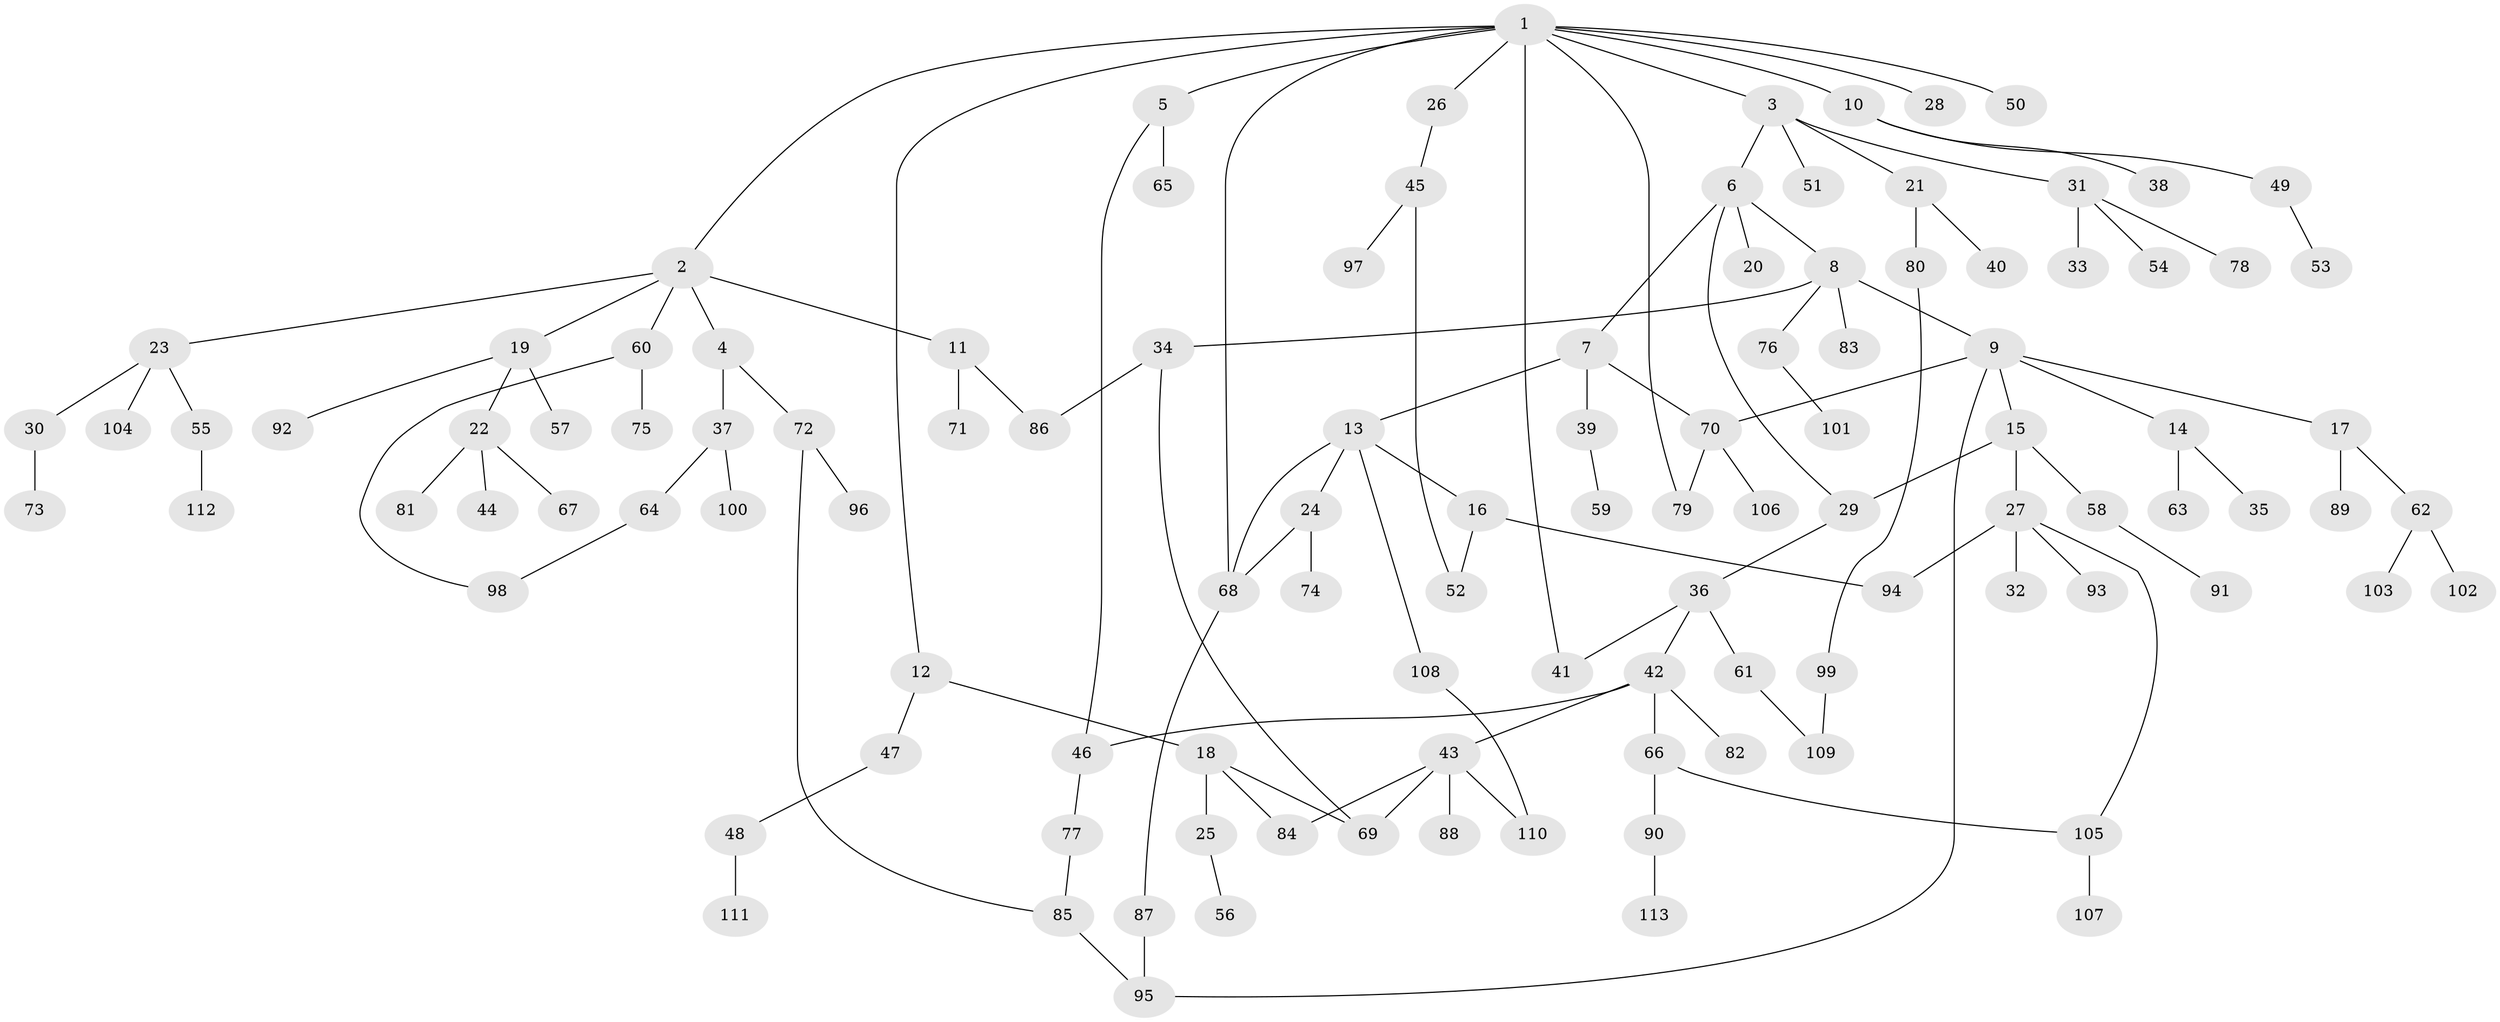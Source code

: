 // coarse degree distribution, {1: 0.5714285714285714, 2: 0.21428571428571427, 5: 0.05357142857142857, 4: 0.05357142857142857, 11: 0.017857142857142856, 23: 0.017857142857142856, 6: 0.017857142857142856, 3: 0.05357142857142857}
// Generated by graph-tools (version 1.1) at 2025/45/03/04/25 21:45:32]
// undirected, 113 vertices, 132 edges
graph export_dot {
graph [start="1"]
  node [color=gray90,style=filled];
  1;
  2;
  3;
  4;
  5;
  6;
  7;
  8;
  9;
  10;
  11;
  12;
  13;
  14;
  15;
  16;
  17;
  18;
  19;
  20;
  21;
  22;
  23;
  24;
  25;
  26;
  27;
  28;
  29;
  30;
  31;
  32;
  33;
  34;
  35;
  36;
  37;
  38;
  39;
  40;
  41;
  42;
  43;
  44;
  45;
  46;
  47;
  48;
  49;
  50;
  51;
  52;
  53;
  54;
  55;
  56;
  57;
  58;
  59;
  60;
  61;
  62;
  63;
  64;
  65;
  66;
  67;
  68;
  69;
  70;
  71;
  72;
  73;
  74;
  75;
  76;
  77;
  78;
  79;
  80;
  81;
  82;
  83;
  84;
  85;
  86;
  87;
  88;
  89;
  90;
  91;
  92;
  93;
  94;
  95;
  96;
  97;
  98;
  99;
  100;
  101;
  102;
  103;
  104;
  105;
  106;
  107;
  108;
  109;
  110;
  111;
  112;
  113;
  1 -- 2;
  1 -- 3;
  1 -- 5;
  1 -- 10;
  1 -- 12;
  1 -- 26;
  1 -- 28;
  1 -- 41;
  1 -- 50;
  1 -- 79;
  1 -- 68;
  2 -- 4;
  2 -- 11;
  2 -- 19;
  2 -- 23;
  2 -- 60;
  3 -- 6;
  3 -- 21;
  3 -- 31;
  3 -- 51;
  4 -- 37;
  4 -- 72;
  5 -- 46;
  5 -- 65;
  6 -- 7;
  6 -- 8;
  6 -- 20;
  6 -- 29;
  7 -- 13;
  7 -- 39;
  7 -- 70;
  8 -- 9;
  8 -- 34;
  8 -- 76;
  8 -- 83;
  9 -- 14;
  9 -- 15;
  9 -- 17;
  9 -- 70;
  9 -- 95;
  10 -- 38;
  10 -- 49;
  11 -- 71;
  11 -- 86;
  12 -- 18;
  12 -- 47;
  13 -- 16;
  13 -- 24;
  13 -- 108;
  13 -- 68;
  14 -- 35;
  14 -- 63;
  15 -- 27;
  15 -- 58;
  15 -- 29;
  16 -- 52;
  16 -- 94;
  17 -- 62;
  17 -- 89;
  18 -- 25;
  18 -- 69;
  18 -- 84;
  19 -- 22;
  19 -- 57;
  19 -- 92;
  21 -- 40;
  21 -- 80;
  22 -- 44;
  22 -- 67;
  22 -- 81;
  23 -- 30;
  23 -- 55;
  23 -- 104;
  24 -- 68;
  24 -- 74;
  25 -- 56;
  26 -- 45;
  27 -- 32;
  27 -- 93;
  27 -- 105;
  27 -- 94;
  29 -- 36;
  30 -- 73;
  31 -- 33;
  31 -- 54;
  31 -- 78;
  34 -- 86;
  34 -- 69;
  36 -- 42;
  36 -- 61;
  36 -- 41;
  37 -- 64;
  37 -- 100;
  39 -- 59;
  42 -- 43;
  42 -- 66;
  42 -- 82;
  42 -- 46;
  43 -- 88;
  43 -- 110;
  43 -- 69;
  43 -- 84;
  45 -- 97;
  45 -- 52;
  46 -- 77;
  47 -- 48;
  48 -- 111;
  49 -- 53;
  55 -- 112;
  58 -- 91;
  60 -- 75;
  60 -- 98;
  61 -- 109;
  62 -- 102;
  62 -- 103;
  64 -- 98;
  66 -- 90;
  66 -- 105;
  68 -- 87;
  70 -- 79;
  70 -- 106;
  72 -- 85;
  72 -- 96;
  76 -- 101;
  77 -- 85;
  80 -- 99;
  85 -- 95;
  87 -- 95;
  90 -- 113;
  99 -- 109;
  105 -- 107;
  108 -- 110;
}
